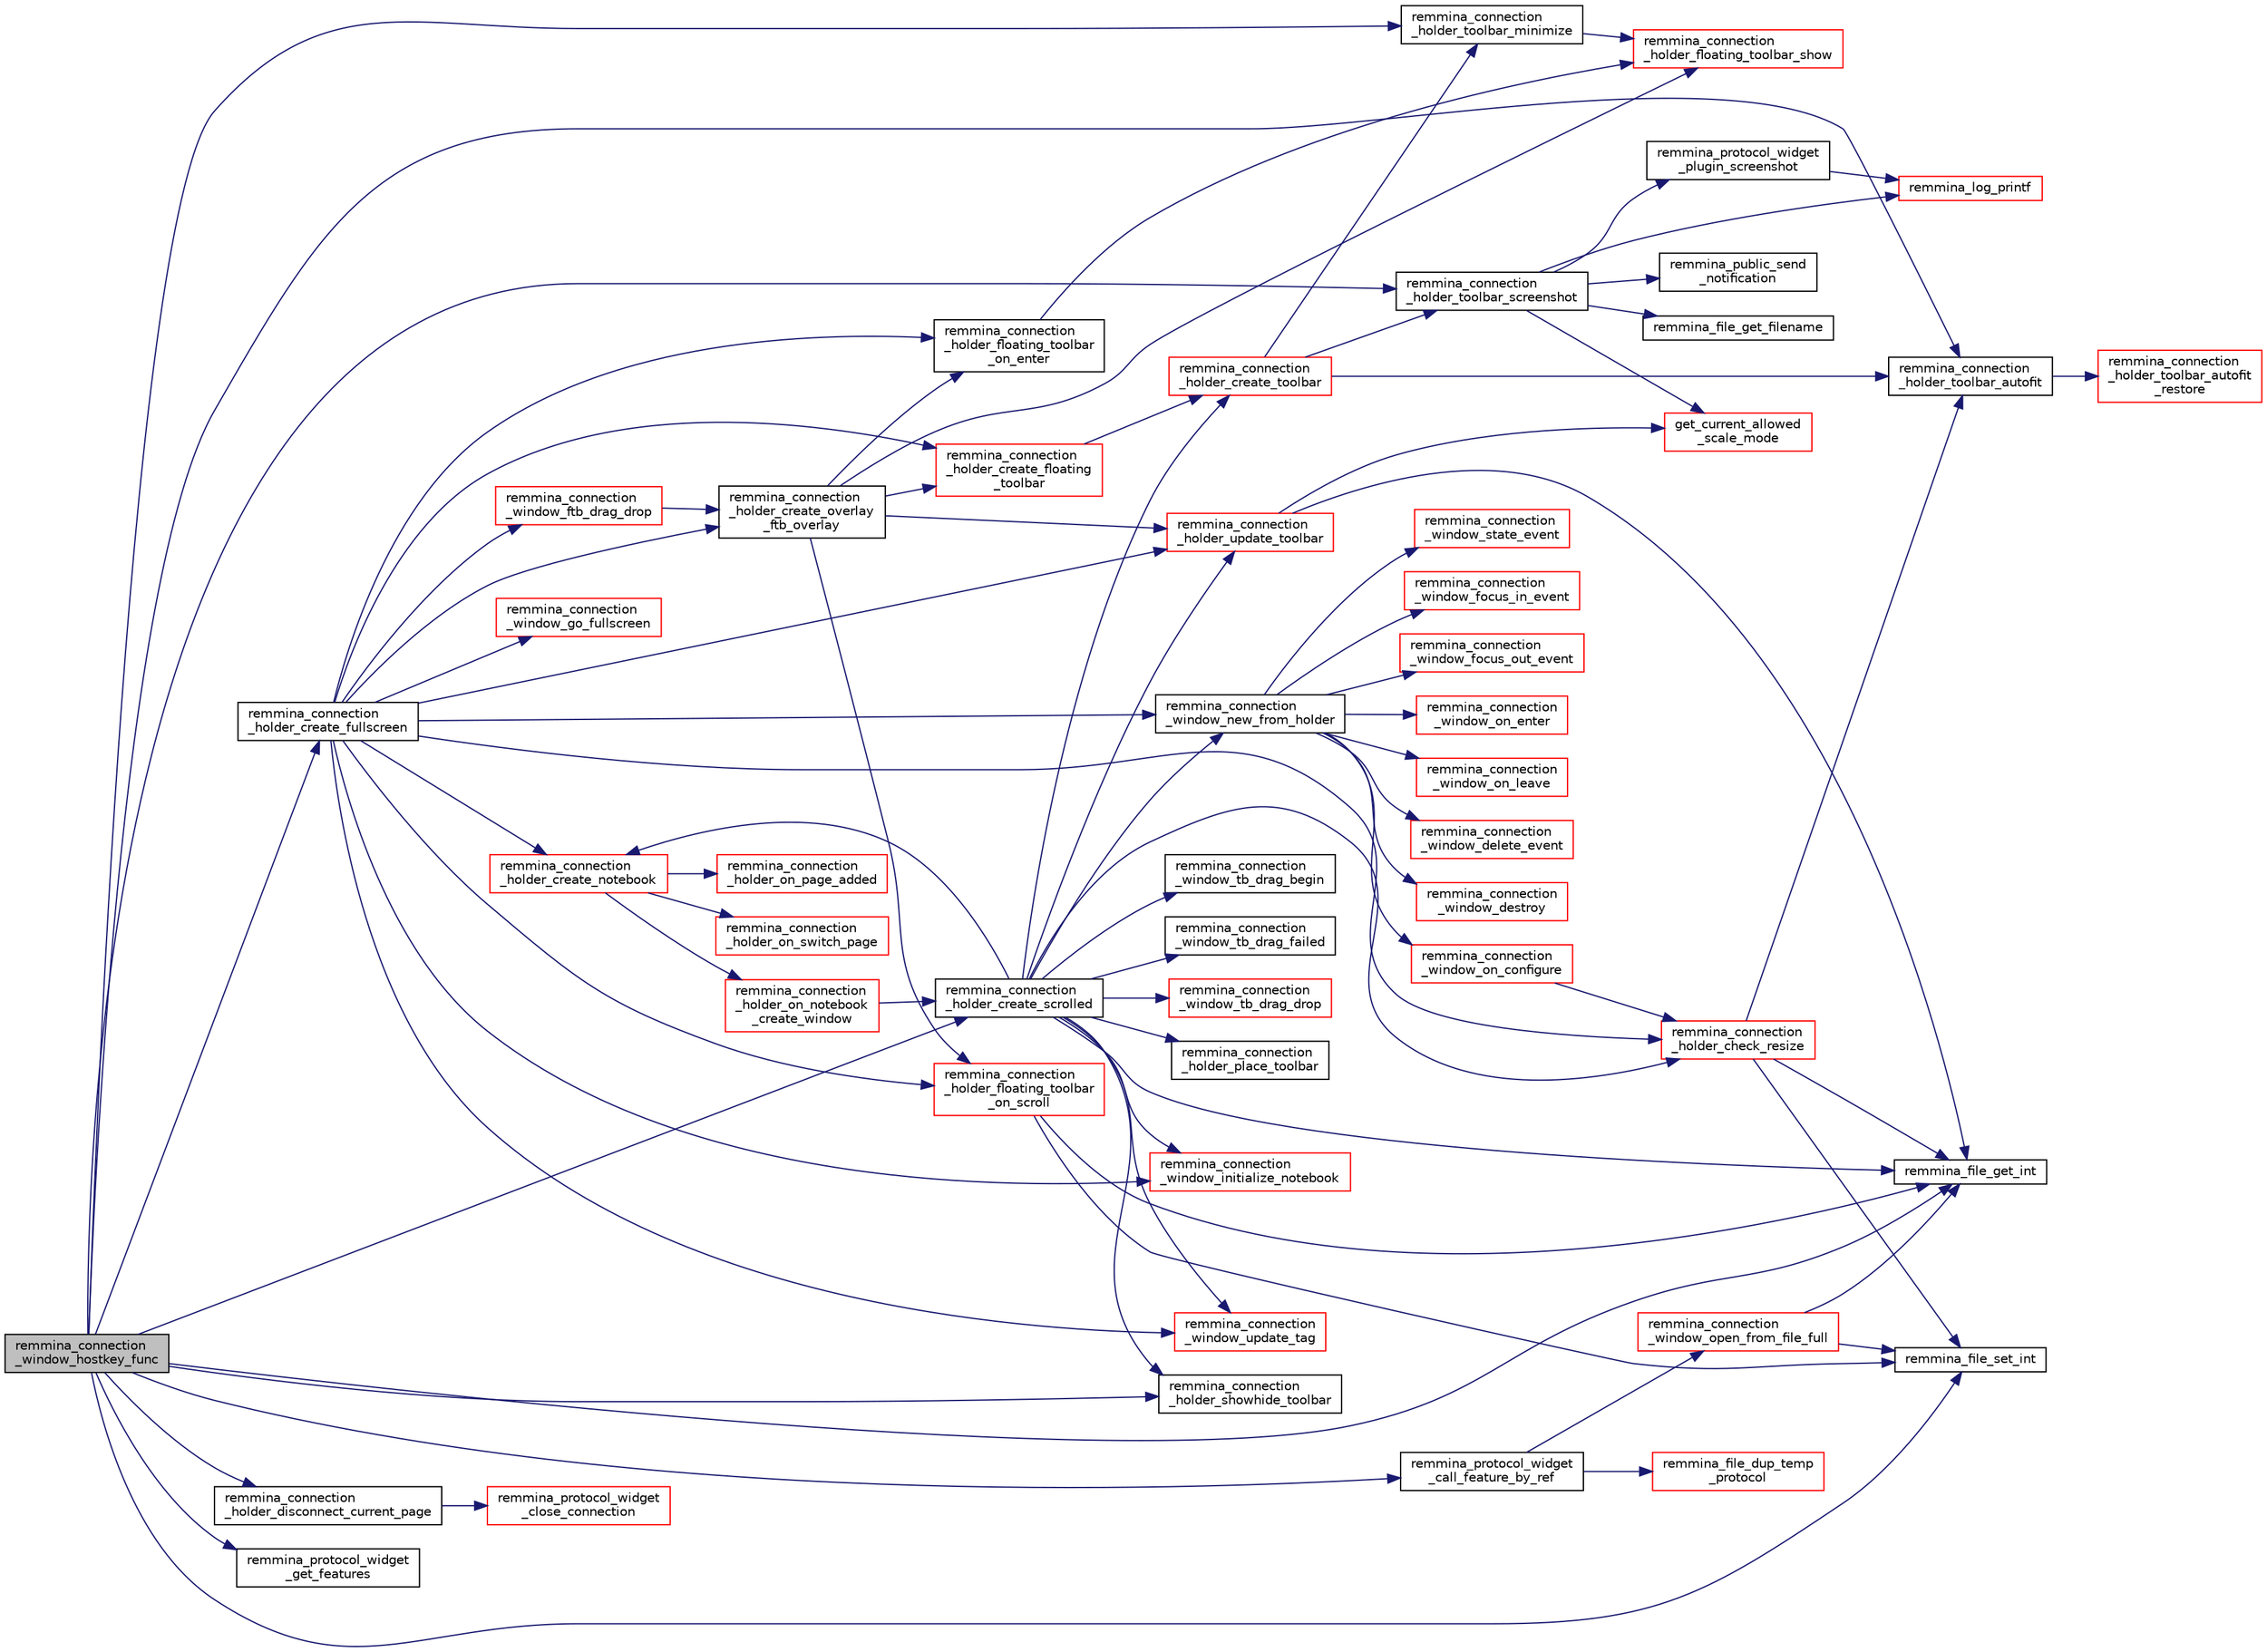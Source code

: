 digraph "remmina_connection_window_hostkey_func"
{
  edge [fontname="Helvetica",fontsize="10",labelfontname="Helvetica",labelfontsize="10"];
  node [fontname="Helvetica",fontsize="10",shape=record];
  rankdir="LR";
  Node13817 [label="remmina_connection\l_window_hostkey_func",height=0.2,width=0.4,color="black", fillcolor="grey75", style="filled", fontcolor="black"];
  Node13817 -> Node13818 [color="midnightblue",fontsize="10",style="solid",fontname="Helvetica"];
  Node13818 [label="remmina_connection\l_holder_create_fullscreen",height=0.2,width=0.4,color="black", fillcolor="white", style="filled",URL="$remmina__connection__window_8c.html#ae67ca4d276339723c1ff87fc224eaccf"];
  Node13818 -> Node13819 [color="midnightblue",fontsize="10",style="solid",fontname="Helvetica"];
  Node13819 [label="remmina_connection\l_window_new_from_holder",height=0.2,width=0.4,color="black", fillcolor="white", style="filled",URL="$remmina__connection__window_8c.html#a0ff4775a640861c11f2bc9f4e4680ed5"];
  Node13819 -> Node13820 [color="midnightblue",fontsize="10",style="solid",fontname="Helvetica"];
  Node13820 [label="remmina_connection\l_window_delete_event",height=0.2,width=0.4,color="red", fillcolor="white", style="filled",URL="$remmina__connection__window_8c.html#aa84f957aaf2152717af3959b80ecfa8a"];
  Node13819 -> Node13905 [color="midnightblue",fontsize="10",style="solid",fontname="Helvetica"];
  Node13905 [label="remmina_connection\l_window_destroy",height=0.2,width=0.4,color="red", fillcolor="white", style="filled",URL="$remmina__connection__window_8c.html#a2d157bba82de5684318381a8816db2af"];
  Node13819 -> Node13907 [color="midnightblue",fontsize="10",style="solid",fontname="Helvetica"];
  Node13907 [label="remmina_connection\l_window_state_event",height=0.2,width=0.4,color="red", fillcolor="white", style="filled",URL="$remmina__connection__window_8c.html#a174d5b1e983a96c98aae2e8078f462bd"];
  Node13819 -> Node14068 [color="midnightblue",fontsize="10",style="solid",fontname="Helvetica"];
  Node14068 [label="remmina_connection\l_window_focus_in_event",height=0.2,width=0.4,color="red", fillcolor="white", style="filled",URL="$remmina__connection__window_8c.html#aac168486f2fb093eb6347cb0726153b5"];
  Node13819 -> Node14069 [color="midnightblue",fontsize="10",style="solid",fontname="Helvetica"];
  Node14069 [label="remmina_connection\l_window_focus_out_event",height=0.2,width=0.4,color="red", fillcolor="white", style="filled",URL="$remmina__connection__window_8c.html#a539828a1dd435bee083d82136691176c"];
  Node13819 -> Node14070 [color="midnightblue",fontsize="10",style="solid",fontname="Helvetica"];
  Node14070 [label="remmina_connection\l_window_on_enter",height=0.2,width=0.4,color="red", fillcolor="white", style="filled",URL="$remmina__connection__window_8c.html#a2b5a6494f27dca9408e2640f11a7738c"];
  Node13819 -> Node14071 [color="midnightblue",fontsize="10",style="solid",fontname="Helvetica"];
  Node14071 [label="remmina_connection\l_window_on_leave",height=0.2,width=0.4,color="red", fillcolor="white", style="filled",URL="$remmina__connection__window_8c.html#a63c87d892406b77f16956a54b039ab1b"];
  Node13819 -> Node14072 [color="midnightblue",fontsize="10",style="solid",fontname="Helvetica"];
  Node14072 [label="remmina_connection\l_window_on_configure",height=0.2,width=0.4,color="red", fillcolor="white", style="filled",URL="$remmina__connection__window_8c.html#af79fdcdd07b28c1cde08489d7986ca37"];
  Node14072 -> Node13959 [color="midnightblue",fontsize="10",style="solid",fontname="Helvetica"];
  Node13959 [label="remmina_connection\l_holder_check_resize",height=0.2,width=0.4,color="red", fillcolor="white", style="filled",URL="$remmina__connection__window_8c.html#adf48e258e535235d29c9638333488920"];
  Node13959 -> Node13867 [color="midnightblue",fontsize="10",style="solid",fontname="Helvetica"];
  Node13867 [label="remmina_file_get_int",height=0.2,width=0.4,color="black", fillcolor="white", style="filled",URL="$remmina__file_8c.html#a4884356c195dcfb4ceacf641a1e74e66"];
  Node13959 -> Node13956 [color="midnightblue",fontsize="10",style="solid",fontname="Helvetica"];
  Node13956 [label="remmina_file_set_int",height=0.2,width=0.4,color="black", fillcolor="white", style="filled",URL="$remmina__file_8c.html#af153b0d289ac93f6ecdaa15d5f3b9b8c"];
  Node13959 -> Node13933 [color="midnightblue",fontsize="10",style="solid",fontname="Helvetica"];
  Node13933 [label="remmina_connection\l_holder_toolbar_autofit",height=0.2,width=0.4,color="black", fillcolor="white", style="filled",URL="$remmina__connection__window_8c.html#ac679e10d8be64d56ed13043dd4df7d1c"];
  Node13933 -> Node13934 [color="midnightblue",fontsize="10",style="solid",fontname="Helvetica"];
  Node13934 [label="remmina_connection\l_holder_toolbar_autofit\l_restore",height=0.2,width=0.4,color="red", fillcolor="white", style="filled",URL="$remmina__connection__window_8c.html#a92a6aa97bc751b0c096583a66351ada1"];
  Node13818 -> Node13996 [color="midnightblue",fontsize="10",style="solid",fontname="Helvetica"];
  Node13996 [label="remmina_connection\l_holder_create_notebook",height=0.2,width=0.4,color="red", fillcolor="white", style="filled",URL="$remmina__connection__window_8c.html#ae616dc409c5775dc73d9a83c1f081705"];
  Node13996 -> Node13997 [color="midnightblue",fontsize="10",style="solid",fontname="Helvetica"];
  Node13997 [label="remmina_connection\l_holder_on_notebook\l_create_window",height=0.2,width=0.4,color="red", fillcolor="white", style="filled",URL="$remmina__connection__window_8c.html#a2f5fc595c1aad851962aa58e2009bcce"];
  Node13997 -> Node13930 [color="midnightblue",fontsize="10",style="solid",fontname="Helvetica"];
  Node13930 [label="remmina_connection\l_holder_create_scrolled",height=0.2,width=0.4,color="black", fillcolor="white", style="filled",URL="$remmina__connection__window_8c.html#a57b3656c37df65d276ddd50a16906dc7"];
  Node13930 -> Node13819 [color="midnightblue",fontsize="10",style="solid",fontname="Helvetica"];
  Node13930 -> Node13867 [color="midnightblue",fontsize="10",style="solid",fontname="Helvetica"];
  Node13930 -> Node13931 [color="midnightblue",fontsize="10",style="solid",fontname="Helvetica"];
  Node13931 [label="remmina_connection\l_holder_create_toolbar",height=0.2,width=0.4,color="red", fillcolor="white", style="filled",URL="$remmina__connection__window_8c.html#af8138da72278e9e9000276e08a6fd984"];
  Node13931 -> Node13933 [color="midnightblue",fontsize="10",style="solid",fontname="Helvetica"];
  Node13931 -> Node13987 [color="midnightblue",fontsize="10",style="solid",fontname="Helvetica"];
  Node13987 [label="remmina_connection\l_holder_toolbar_screenshot",height=0.2,width=0.4,color="black", fillcolor="white", style="filled",URL="$remmina__connection__window_8c.html#a7959ed5b51966bb0fb9e7b84bbb9878d"];
  Node13987 -> Node13988 [color="midnightblue",fontsize="10",style="solid",fontname="Helvetica"];
  Node13988 [label="remmina_protocol_widget\l_plugin_screenshot",height=0.2,width=0.4,color="black", fillcolor="white", style="filled",URL="$remmina__protocol__widget_8c.html#a57ac13fc4a2653c40e0601183628c0ca"];
  Node13988 -> Node13989 [color="midnightblue",fontsize="10",style="solid",fontname="Helvetica"];
  Node13989 [label="remmina_log_printf",height=0.2,width=0.4,color="red", fillcolor="white", style="filled",URL="$remmina__log_8c.html#ac7848510c1fe1990c992e28cd31af9d8"];
  Node13987 -> Node13989 [color="midnightblue",fontsize="10",style="solid",fontname="Helvetica"];
  Node13987 -> Node13939 [color="midnightblue",fontsize="10",style="solid",fontname="Helvetica"];
  Node13939 [label="get_current_allowed\l_scale_mode",height=0.2,width=0.4,color="red", fillcolor="white", style="filled",URL="$remmina__connection__window_8c.html#abbc84b2c450f62c288ff827c5d2c5cd2"];
  Node13987 -> Node13868 [color="midnightblue",fontsize="10",style="solid",fontname="Helvetica"];
  Node13868 [label="remmina_file_get_filename",height=0.2,width=0.4,color="black", fillcolor="white", style="filled",URL="$remmina__file_8c.html#ad1e4f3a0f64cd98e301044b6c38a1f1d"];
  Node13987 -> Node13992 [color="midnightblue",fontsize="10",style="solid",fontname="Helvetica"];
  Node13992 [label="remmina_public_send\l_notification",height=0.2,width=0.4,color="black", fillcolor="white", style="filled",URL="$remmina__public_8c.html#a893f0cfe2d694ab700975f4f427ee2f6"];
  Node13931 -> Node13993 [color="midnightblue",fontsize="10",style="solid",fontname="Helvetica"];
  Node13993 [label="remmina_connection\l_holder_toolbar_minimize",height=0.2,width=0.4,color="black", fillcolor="white", style="filled",URL="$remmina__connection__window_8c.html#ac4d1d30f9b5f09e300b18f60f37f5b8f"];
  Node13993 -> Node13947 [color="midnightblue",fontsize="10",style="solid",fontname="Helvetica"];
  Node13947 [label="remmina_connection\l_holder_floating_toolbar_show",height=0.2,width=0.4,color="red", fillcolor="white", style="filled",URL="$remmina__connection__window_8c.html#a147924e56eceebe1f61e47bf5af2218a"];
  Node13930 -> Node13996 [color="midnightblue",fontsize="10",style="solid",fontname="Helvetica"];
  Node13930 -> Node14006 [color="midnightblue",fontsize="10",style="solid",fontname="Helvetica"];
  Node14006 [label="remmina_connection\l_holder_place_toolbar",height=0.2,width=0.4,color="black", fillcolor="white", style="filled",URL="$remmina__connection__window_8c.html#a3627c2a73e45f25e4672fcce27af9a18"];
  Node13930 -> Node14007 [color="midnightblue",fontsize="10",style="solid",fontname="Helvetica"];
  Node14007 [label="remmina_connection\l_window_tb_drag_begin",height=0.2,width=0.4,color="black", fillcolor="white", style="filled",URL="$remmina__connection__window_8c.html#ae072f58def6470b4cecd2c625d6411e6"];
  Node13930 -> Node14008 [color="midnightblue",fontsize="10",style="solid",fontname="Helvetica"];
  Node14008 [label="remmina_connection\l_window_tb_drag_failed",height=0.2,width=0.4,color="black", fillcolor="white", style="filled",URL="$remmina__connection__window_8c.html#aac99c87f16b44843e8eb41bea27cbe2a"];
  Node13930 -> Node14009 [color="midnightblue",fontsize="10",style="solid",fontname="Helvetica"];
  Node14009 [label="remmina_connection\l_window_tb_drag_drop",height=0.2,width=0.4,color="red", fillcolor="white", style="filled",URL="$remmina__connection__window_8c.html#a289101aed4f30397f39880960aae2ac3"];
  Node13930 -> Node14013 [color="midnightblue",fontsize="10",style="solid",fontname="Helvetica"];
  Node14013 [label="remmina_connection\l_window_initialize_notebook",height=0.2,width=0.4,color="red", fillcolor="white", style="filled",URL="$remmina__connection__window_8c.html#aa28770c2f7c156eb4574227310481041"];
  Node13930 -> Node14024 [color="midnightblue",fontsize="10",style="solid",fontname="Helvetica"];
  Node14024 [label="remmina_connection\l_window_update_tag",height=0.2,width=0.4,color="red", fillcolor="white", style="filled",URL="$remmina__connection__window_8c.html#a49552d7adf2f4e22a59d89802171e52b"];
  Node13930 -> Node14002 [color="midnightblue",fontsize="10",style="solid",fontname="Helvetica"];
  Node14002 [label="remmina_connection\l_holder_update_toolbar",height=0.2,width=0.4,color="red", fillcolor="white", style="filled",URL="$remmina__connection__window_8c.html#a1b31d50e3792f41f4f78c1dbc1c5b27c"];
  Node14002 -> Node13939 [color="midnightblue",fontsize="10",style="solid",fontname="Helvetica"];
  Node14002 -> Node13867 [color="midnightblue",fontsize="10",style="solid",fontname="Helvetica"];
  Node13930 -> Node14025 [color="midnightblue",fontsize="10",style="solid",fontname="Helvetica"];
  Node14025 [label="remmina_connection\l_holder_showhide_toolbar",height=0.2,width=0.4,color="black", fillcolor="white", style="filled",URL="$remmina__connection__window_8c.html#a3542c1aed620129ef10a0cb01b2db526"];
  Node13930 -> Node13959 [color="midnightblue",fontsize="10",style="solid",fontname="Helvetica"];
  Node13996 -> Node13999 [color="midnightblue",fontsize="10",style="solid",fontname="Helvetica"];
  Node13999 [label="remmina_connection\l_holder_on_switch_page",height=0.2,width=0.4,color="red", fillcolor="white", style="filled",URL="$remmina__connection__window_8c.html#ac93e70cd6f65ebb4bee3827240cf1c05"];
  Node13996 -> Node14003 [color="midnightblue",fontsize="10",style="solid",fontname="Helvetica"];
  Node14003 [label="remmina_connection\l_holder_on_page_added",height=0.2,width=0.4,color="red", fillcolor="white", style="filled",URL="$remmina__connection__window_8c.html#a17841adaac1f1d03395629af001f9135"];
  Node13818 -> Node14013 [color="midnightblue",fontsize="10",style="solid",fontname="Helvetica"];
  Node13818 -> Node14024 [color="midnightblue",fontsize="10",style="solid",fontname="Helvetica"];
  Node13818 -> Node14074 [color="midnightblue",fontsize="10",style="solid",fontname="Helvetica"];
  Node14074 [label="remmina_connection\l_holder_create_overlay\l_ftb_overlay",height=0.2,width=0.4,color="black", fillcolor="white", style="filled",URL="$remmina__connection__window_8c.html#ab2edcb806312b3367c70fbb13c383ae0"];
  Node14074 -> Node14075 [color="midnightblue",fontsize="10",style="solid",fontname="Helvetica"];
  Node14075 [label="remmina_connection\l_holder_create_floating\l_toolbar",height=0.2,width=0.4,color="red", fillcolor="white", style="filled",URL="$remmina__connection__window_8c.html#a967dca6c1876afc3e6bcb763f9709d43"];
  Node14075 -> Node13931 [color="midnightblue",fontsize="10",style="solid",fontname="Helvetica"];
  Node14074 -> Node14002 [color="midnightblue",fontsize="10",style="solid",fontname="Helvetica"];
  Node14074 -> Node13947 [color="midnightblue",fontsize="10",style="solid",fontname="Helvetica"];
  Node14074 -> Node14078 [color="midnightblue",fontsize="10",style="solid",fontname="Helvetica"];
  Node14078 [label="remmina_connection\l_holder_floating_toolbar\l_on_enter",height=0.2,width=0.4,color="black", fillcolor="white", style="filled",URL="$remmina__connection__window_8c.html#a5b12b74df51eda99c7e34a4d016e4f1e"];
  Node14078 -> Node13947 [color="midnightblue",fontsize="10",style="solid",fontname="Helvetica"];
  Node14074 -> Node14079 [color="midnightblue",fontsize="10",style="solid",fontname="Helvetica"];
  Node14079 [label="remmina_connection\l_holder_floating_toolbar\l_on_scroll",height=0.2,width=0.4,color="red", fillcolor="white", style="filled",URL="$remmina__connection__window_8c.html#a9d0e16bc9f0d555b3832b2ff6be66e3f"];
  Node14079 -> Node13867 [color="midnightblue",fontsize="10",style="solid",fontname="Helvetica"];
  Node14079 -> Node13956 [color="midnightblue",fontsize="10",style="solid",fontname="Helvetica"];
  Node13818 -> Node14080 [color="midnightblue",fontsize="10",style="solid",fontname="Helvetica"];
  Node14080 [label="remmina_connection\l_window_ftb_drag_drop",height=0.2,width=0.4,color="red", fillcolor="white", style="filled",URL="$remmina__connection__window_8c.html#a15c9b2bd929f8f2bb64d0bb6fa60f067"];
  Node14080 -> Node14074 [color="midnightblue",fontsize="10",style="solid",fontname="Helvetica"];
  Node13818 -> Node14075 [color="midnightblue",fontsize="10",style="solid",fontname="Helvetica"];
  Node13818 -> Node14002 [color="midnightblue",fontsize="10",style="solid",fontname="Helvetica"];
  Node13818 -> Node14078 [color="midnightblue",fontsize="10",style="solid",fontname="Helvetica"];
  Node13818 -> Node14079 [color="midnightblue",fontsize="10",style="solid",fontname="Helvetica"];
  Node13818 -> Node13959 [color="midnightblue",fontsize="10",style="solid",fontname="Helvetica"];
  Node13818 -> Node14081 [color="midnightblue",fontsize="10",style="solid",fontname="Helvetica"];
  Node14081 [label="remmina_connection\l_window_go_fullscreen",height=0.2,width=0.4,color="red", fillcolor="white", style="filled",URL="$remmina__connection__window_8c.html#a10b3a54bf50f7522ee272932673e9419"];
  Node13817 -> Node13930 [color="midnightblue",fontsize="10",style="solid",fontname="Helvetica"];
  Node13817 -> Node13933 [color="midnightblue",fontsize="10",style="solid",fontname="Helvetica"];
  Node13817 -> Node13993 [color="midnightblue",fontsize="10",style="solid",fontname="Helvetica"];
  Node13817 -> Node13956 [color="midnightblue",fontsize="10",style="solid",fontname="Helvetica"];
  Node13817 -> Node13867 [color="midnightblue",fontsize="10",style="solid",fontname="Helvetica"];
  Node13817 -> Node13987 [color="midnightblue",fontsize="10",style="solid",fontname="Helvetica"];
  Node13817 -> Node13995 [color="midnightblue",fontsize="10",style="solid",fontname="Helvetica"];
  Node13995 [label="remmina_connection\l_holder_disconnect_current_page",height=0.2,width=0.4,color="black", fillcolor="white", style="filled",URL="$remmina__connection__window_8c.html#a1e4264610577737355a72e95d37787f7"];
  Node13995 -> Node13823 [color="midnightblue",fontsize="10",style="solid",fontname="Helvetica"];
  Node13823 [label="remmina_protocol_widget\l_close_connection",height=0.2,width=0.4,color="red", fillcolor="white", style="filled",URL="$remmina__protocol__widget_8c.html#a326a430fe4d298e3564d9fd5b7945a82"];
  Node13817 -> Node14025 [color="midnightblue",fontsize="10",style="solid",fontname="Helvetica"];
  Node13817 -> Node13973 [color="midnightblue",fontsize="10",style="solid",fontname="Helvetica"];
  Node13973 [label="remmina_protocol_widget\l_get_features",height=0.2,width=0.4,color="black", fillcolor="white", style="filled",URL="$remmina__protocol__widget_8c.html#af9b6a2c2665010ab09a6d9943f9850bd"];
  Node13817 -> Node13916 [color="midnightblue",fontsize="10",style="solid",fontname="Helvetica"];
  Node13916 [label="remmina_protocol_widget\l_call_feature_by_ref",height=0.2,width=0.4,color="black", fillcolor="white", style="filled",URL="$remmina__protocol__widget_8c.html#a605b69a9aa4393024369cc5070488692"];
  Node13916 -> Node13917 [color="midnightblue",fontsize="10",style="solid",fontname="Helvetica"];
  Node13917 [label="remmina_connection\l_window_open_from_file_full",height=0.2,width=0.4,color="red", fillcolor="white", style="filled",URL="$remmina__connection__window_8c.html#adbf2b670ca3bae96a99cb0b36021a961"];
  Node13917 -> Node13867 [color="midnightblue",fontsize="10",style="solid",fontname="Helvetica"];
  Node13917 -> Node13956 [color="midnightblue",fontsize="10",style="solid",fontname="Helvetica"];
  Node13916 -> Node14064 [color="midnightblue",fontsize="10",style="solid",fontname="Helvetica"];
  Node14064 [label="remmina_file_dup_temp\l_protocol",height=0.2,width=0.4,color="red", fillcolor="white", style="filled",URL="$remmina__file_8c.html#a52a0986eaf54c9e606ce9cdf8bb57e60"];
}
